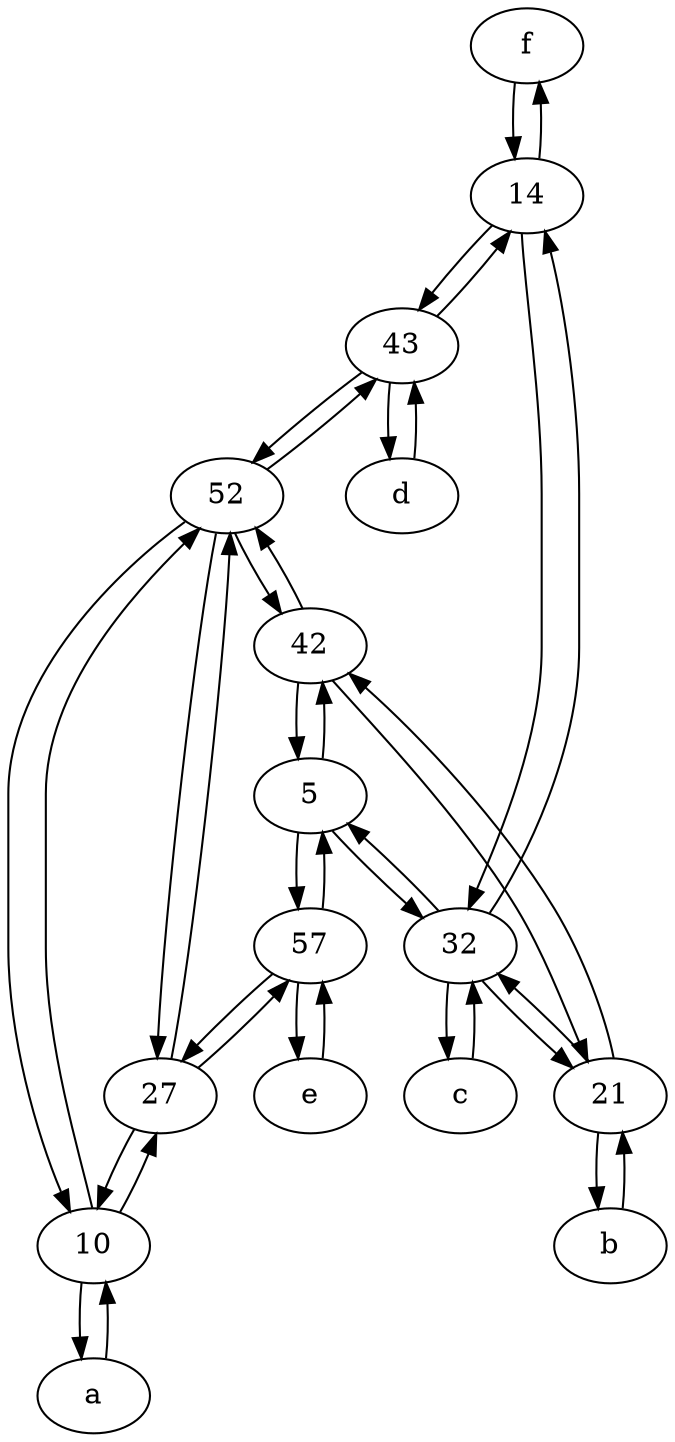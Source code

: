 digraph  {
	f [pos="15,45!"];
	14;
	42;
	32;
	d [pos="20,30!"];
	52;
	a [pos="40,10!"];
	c [pos="20,10!"];
	43;
	b [pos="50,20!"];
	21;
	27;
	10;
	e [pos="30,50!"];
	5;
	57;
	57 -> e;
	14 -> 43;
	21 -> 32;
	32 -> 21;
	52 -> 27;
	10 -> 52;
	27 -> 57;
	14 -> f;
	43 -> 52;
	b -> 21;
	a -> 10;
	e -> 57;
	14 -> 32;
	42 -> 52;
	42 -> 21;
	21 -> 42;
	57 -> 27;
	52 -> 10;
	52 -> 42;
	10 -> 27;
	27 -> 10;
	f -> 14;
	43 -> 14;
	32 -> c;
	5 -> 42;
	52 -> 43;
	42 -> 5;
	5 -> 57;
	d -> 43;
	43 -> d;
	32 -> 14;
	c -> 32;
	57 -> 5;
	5 -> 32;
	27 -> 52;
	32 -> 5;
	10 -> a;
	21 -> b;

	}